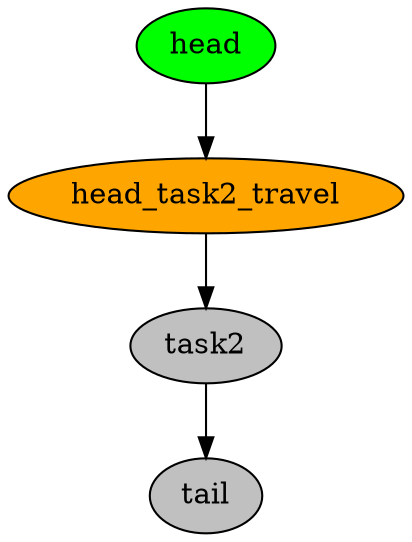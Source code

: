 digraph timeline {
head[label="head",style=filled,fillcolor=green,fontcolor=black];
head_task2_travel[label="head_task2_travel",style=filled,fillcolor=orange,fontcolor=black];
task2[label="task2",style=filled,fillcolor=gray,fontcolor=black];
tail[label="tail",style=filled,fillcolor=gray,fontcolor=black];
"head"->"head_task2_travel"[color=black];
"head_task2_travel"->"task2"[color=black];
"task2"->"tail"[color=black];
}
